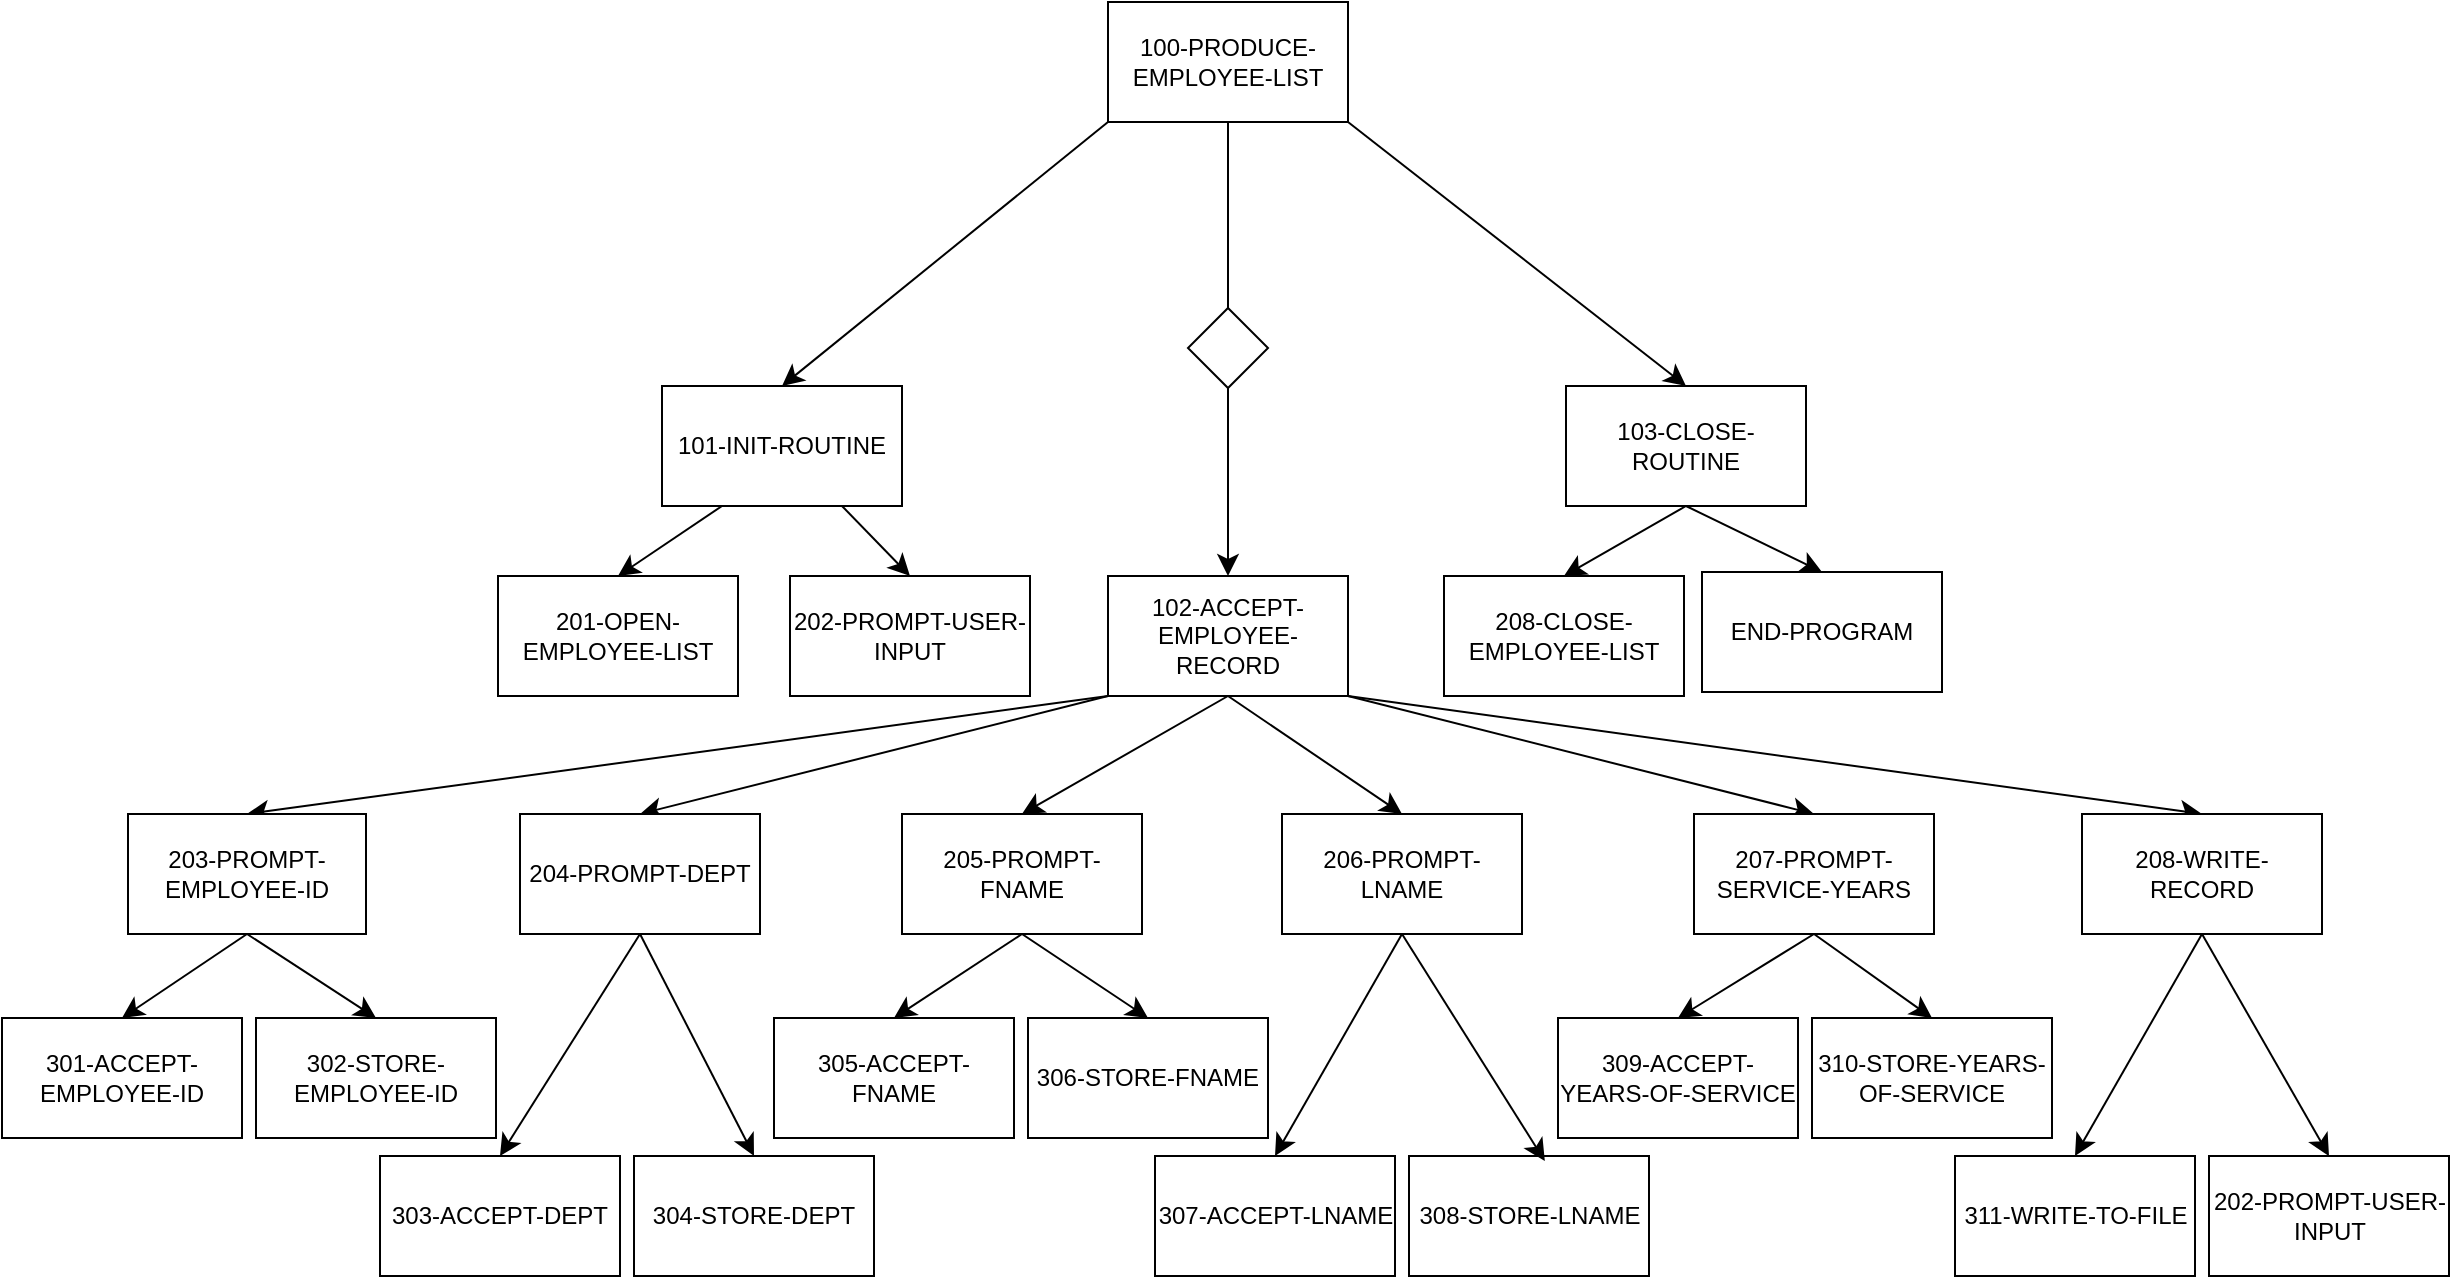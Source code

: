 <mxfile version="27.1.4">
  <diagram name="Page-1" id="BujZoUWbbAuTylbUrR1K">
    <mxGraphModel dx="1627" dy="1344" grid="0" gridSize="10" guides="1" tooltips="1" connect="1" arrows="1" fold="1" page="0" pageScale="1" pageWidth="850" pageHeight="1100" math="0" shadow="0">
      <root>
        <mxCell id="0" />
        <mxCell id="1" parent="0" />
        <mxCell id="QD17FKgBwL-icGlesGAo-3" style="edgeStyle=none;curved=1;rounded=0;orthogonalLoop=1;jettySize=auto;html=1;exitX=0;exitY=1;exitDx=0;exitDy=0;fontSize=12;startSize=8;endSize=8;entryX=0.5;entryY=0;entryDx=0;entryDy=0;" edge="1" parent="1" source="6ozQBMaHB9t8dY59FctQ-1" target="6ozQBMaHB9t8dY59FctQ-2">
          <mxGeometry relative="1" as="geometry" />
        </mxCell>
        <mxCell id="QD17FKgBwL-icGlesGAo-4" style="edgeStyle=none;curved=1;rounded=0;orthogonalLoop=1;jettySize=auto;html=1;fontSize=12;startSize=8;endSize=8;exitX=0.5;exitY=1;exitDx=0;exitDy=0;entryX=0.5;entryY=0;entryDx=0;entryDy=0;" edge="1" parent="1" source="6ozQBMaHB9t8dY59FctQ-1" target="6ozQBMaHB9t8dY59FctQ-3">
          <mxGeometry relative="1" as="geometry">
            <mxPoint x="119" y="-138" as="sourcePoint" />
            <mxPoint x="126" y="1" as="targetPoint" />
          </mxGeometry>
        </mxCell>
        <mxCell id="QD17FKgBwL-icGlesGAo-5" style="edgeStyle=none;curved=1;rounded=0;orthogonalLoop=1;jettySize=auto;html=1;exitX=1;exitY=1;exitDx=0;exitDy=0;entryX=0.5;entryY=0;entryDx=0;entryDy=0;fontSize=12;startSize=8;endSize=8;" edge="1" parent="1" source="6ozQBMaHB9t8dY59FctQ-1" target="6ozQBMaHB9t8dY59FctQ-4">
          <mxGeometry relative="1" as="geometry" />
        </mxCell>
        <mxCell id="6ozQBMaHB9t8dY59FctQ-1" value="&lt;div&gt;100-PRODUCE-EMPLOYEE-LIST&lt;/div&gt;" style="rounded=0;whiteSpace=wrap;html=1;" parent="1" vertex="1">
          <mxGeometry x="63" y="-191" width="120" height="60" as="geometry" />
        </mxCell>
        <mxCell id="QD17FKgBwL-icGlesGAo-1" style="edgeStyle=none;curved=1;rounded=0;orthogonalLoop=1;jettySize=auto;html=1;exitX=0.25;exitY=1;exitDx=0;exitDy=0;entryX=0.5;entryY=0;entryDx=0;entryDy=0;fontSize=12;startSize=8;endSize=8;" edge="1" parent="1" source="6ozQBMaHB9t8dY59FctQ-2" target="6ozQBMaHB9t8dY59FctQ-5">
          <mxGeometry relative="1" as="geometry" />
        </mxCell>
        <mxCell id="QD17FKgBwL-icGlesGAo-2" style="edgeStyle=none;curved=1;rounded=0;orthogonalLoop=1;jettySize=auto;html=1;exitX=0.75;exitY=1;exitDx=0;exitDy=0;entryX=0.5;entryY=0;entryDx=0;entryDy=0;fontSize=12;startSize=8;endSize=8;" edge="1" parent="1" source="6ozQBMaHB9t8dY59FctQ-2" target="6ozQBMaHB9t8dY59FctQ-6">
          <mxGeometry relative="1" as="geometry" />
        </mxCell>
        <mxCell id="6ozQBMaHB9t8dY59FctQ-2" value="&lt;div&gt;101-INIT-ROUTINE&lt;/div&gt;" style="rounded=0;whiteSpace=wrap;html=1;" parent="1" vertex="1">
          <mxGeometry x="-160" y="1" width="120" height="60" as="geometry" />
        </mxCell>
        <mxCell id="QD17FKgBwL-icGlesGAo-22" style="edgeStyle=none;curved=1;rounded=0;orthogonalLoop=1;jettySize=auto;html=1;exitX=0;exitY=1;exitDx=0;exitDy=0;entryX=0.5;entryY=0;entryDx=0;entryDy=0;fontSize=12;startSize=8;endSize=8;" edge="1" parent="1" source="6ozQBMaHB9t8dY59FctQ-3" target="QD17FKgBwL-icGlesGAo-7">
          <mxGeometry relative="1" as="geometry" />
        </mxCell>
        <mxCell id="QD17FKgBwL-icGlesGAo-26" style="edgeStyle=none;curved=1;rounded=0;orthogonalLoop=1;jettySize=auto;html=1;exitX=1;exitY=1;exitDx=0;exitDy=0;entryX=0.5;entryY=0;entryDx=0;entryDy=0;fontSize=12;startSize=8;endSize=8;" edge="1" parent="1" source="6ozQBMaHB9t8dY59FctQ-3" target="QD17FKgBwL-icGlesGAo-19">
          <mxGeometry relative="1" as="geometry" />
        </mxCell>
        <mxCell id="QD17FKgBwL-icGlesGAo-33" style="edgeStyle=none;curved=1;rounded=0;orthogonalLoop=1;jettySize=auto;html=1;exitX=1;exitY=1;exitDx=0;exitDy=0;entryX=0.5;entryY=0;entryDx=0;entryDy=0;fontSize=12;startSize=8;endSize=8;" edge="1" parent="1" source="6ozQBMaHB9t8dY59FctQ-3" target="QD17FKgBwL-icGlesGAo-32">
          <mxGeometry relative="1" as="geometry" />
        </mxCell>
        <mxCell id="QD17FKgBwL-icGlesGAo-34" style="edgeStyle=none;curved=1;rounded=0;orthogonalLoop=1;jettySize=auto;html=1;exitX=0;exitY=1;exitDx=0;exitDy=0;entryX=0.5;entryY=0;entryDx=0;entryDy=0;fontSize=12;startSize=8;endSize=8;" edge="1" parent="1" source="6ozQBMaHB9t8dY59FctQ-3" target="QD17FKgBwL-icGlesGAo-16">
          <mxGeometry relative="1" as="geometry" />
        </mxCell>
        <mxCell id="QD17FKgBwL-icGlesGAo-35" style="edgeStyle=none;curved=1;rounded=0;orthogonalLoop=1;jettySize=auto;html=1;exitX=0.5;exitY=1;exitDx=0;exitDy=0;entryX=0.5;entryY=0;entryDx=0;entryDy=0;fontSize=12;startSize=8;endSize=8;" edge="1" parent="1" source="6ozQBMaHB9t8dY59FctQ-3" target="QD17FKgBwL-icGlesGAo-17">
          <mxGeometry relative="1" as="geometry" />
        </mxCell>
        <mxCell id="QD17FKgBwL-icGlesGAo-38" style="edgeStyle=none;curved=1;rounded=0;orthogonalLoop=1;jettySize=auto;html=1;exitX=0.5;exitY=1;exitDx=0;exitDy=0;entryX=0.5;entryY=0;entryDx=0;entryDy=0;fontSize=12;startSize=8;endSize=8;" edge="1" parent="1" source="6ozQBMaHB9t8dY59FctQ-3" target="QD17FKgBwL-icGlesGAo-18">
          <mxGeometry relative="1" as="geometry" />
        </mxCell>
        <mxCell id="6ozQBMaHB9t8dY59FctQ-3" value="&lt;div&gt;102-ACCEPT-EMPLOYEE-RECORD&lt;/div&gt;" style="rounded=0;whiteSpace=wrap;html=1;" parent="1" vertex="1">
          <mxGeometry x="63" y="96" width="120" height="60" as="geometry" />
        </mxCell>
        <mxCell id="QD17FKgBwL-icGlesGAo-9" style="edgeStyle=none;curved=1;rounded=0;orthogonalLoop=1;jettySize=auto;html=1;exitX=0.5;exitY=1;exitDx=0;exitDy=0;entryX=0.5;entryY=0;entryDx=0;entryDy=0;fontSize=12;startSize=8;endSize=8;" edge="1" parent="1" source="6ozQBMaHB9t8dY59FctQ-4" target="QD17FKgBwL-icGlesGAo-8">
          <mxGeometry relative="1" as="geometry" />
        </mxCell>
        <mxCell id="QD17FKgBwL-icGlesGAo-10" style="edgeStyle=none;curved=1;rounded=0;orthogonalLoop=1;jettySize=auto;html=1;exitX=0.5;exitY=1;exitDx=0;exitDy=0;entryX=0.5;entryY=0;entryDx=0;entryDy=0;fontSize=12;startSize=8;endSize=8;" edge="1" parent="1" source="6ozQBMaHB9t8dY59FctQ-4" target="QD17FKgBwL-icGlesGAo-6">
          <mxGeometry relative="1" as="geometry" />
        </mxCell>
        <mxCell id="6ozQBMaHB9t8dY59FctQ-4" value="&lt;div&gt;103-CLOSE-ROUTINE&lt;/div&gt;" style="rounded=0;whiteSpace=wrap;html=1;" parent="1" vertex="1">
          <mxGeometry x="292" y="1" width="120" height="60" as="geometry" />
        </mxCell>
        <mxCell id="6ozQBMaHB9t8dY59FctQ-5" value="&lt;div&gt;201-OPEN-EMPLOYEE-LIST&lt;/div&gt;" style="rounded=0;whiteSpace=wrap;html=1;" parent="1" vertex="1">
          <mxGeometry x="-242" y="96" width="120" height="60" as="geometry" />
        </mxCell>
        <mxCell id="6ozQBMaHB9t8dY59FctQ-6" value="&lt;div&gt;202-PROMPT-USER-INPUT&lt;/div&gt;" style="rounded=0;whiteSpace=wrap;html=1;" parent="1" vertex="1">
          <mxGeometry x="-96" y="96" width="120" height="60" as="geometry" />
        </mxCell>
        <mxCell id="QD17FKgBwL-icGlesGAo-6" value="END-PROGRAM" style="rounded=0;whiteSpace=wrap;html=1;" vertex="1" parent="1">
          <mxGeometry x="360" y="94" width="120" height="60" as="geometry" />
        </mxCell>
        <mxCell id="QD17FKgBwL-icGlesGAo-41" style="edgeStyle=none;curved=1;rounded=0;orthogonalLoop=1;jettySize=auto;html=1;exitX=0.5;exitY=1;exitDx=0;exitDy=0;entryX=0.5;entryY=0;entryDx=0;entryDy=0;fontSize=12;startSize=8;endSize=8;" edge="1" parent="1" source="QD17FKgBwL-icGlesGAo-7" target="QD17FKgBwL-icGlesGAo-20">
          <mxGeometry relative="1" as="geometry" />
        </mxCell>
        <mxCell id="QD17FKgBwL-icGlesGAo-42" style="edgeStyle=none;curved=1;rounded=0;orthogonalLoop=1;jettySize=auto;html=1;exitX=0.5;exitY=1;exitDx=0;exitDy=0;entryX=0.5;entryY=0;entryDx=0;entryDy=0;fontSize=12;startSize=8;endSize=8;" edge="1" parent="1" source="QD17FKgBwL-icGlesGAo-7" target="QD17FKgBwL-icGlesGAo-21">
          <mxGeometry relative="1" as="geometry" />
        </mxCell>
        <mxCell id="QD17FKgBwL-icGlesGAo-7" value="&lt;div&gt;203-PROMPT-EMPLOYEE-ID&lt;/div&gt;" style="rounded=0;whiteSpace=wrap;html=1;" vertex="1" parent="1">
          <mxGeometry x="-427" y="215" width="119" height="60" as="geometry" />
        </mxCell>
        <mxCell id="QD17FKgBwL-icGlesGAo-8" value="208-CLOSE-EMPLOYEE-LIST" style="rounded=0;whiteSpace=wrap;html=1;" vertex="1" parent="1">
          <mxGeometry x="231" y="96" width="120" height="60" as="geometry" />
        </mxCell>
        <mxCell id="QD17FKgBwL-icGlesGAo-11" value="" style="rhombus;whiteSpace=wrap;html=1;" vertex="1" parent="1">
          <mxGeometry x="103" y="-38" width="40" height="40" as="geometry" />
        </mxCell>
        <mxCell id="QD17FKgBwL-icGlesGAo-45" style="edgeStyle=none;curved=1;rounded=0;orthogonalLoop=1;jettySize=auto;html=1;exitX=0.5;exitY=1;exitDx=0;exitDy=0;entryX=0.5;entryY=0;entryDx=0;entryDy=0;fontSize=12;startSize=8;endSize=8;" edge="1" parent="1" source="QD17FKgBwL-icGlesGAo-16" target="QD17FKgBwL-icGlesGAo-43">
          <mxGeometry relative="1" as="geometry" />
        </mxCell>
        <mxCell id="QD17FKgBwL-icGlesGAo-46" style="edgeStyle=none;curved=1;rounded=0;orthogonalLoop=1;jettySize=auto;html=1;exitX=0.5;exitY=1;exitDx=0;exitDy=0;entryX=0.5;entryY=0;entryDx=0;entryDy=0;fontSize=12;startSize=8;endSize=8;" edge="1" parent="1" source="QD17FKgBwL-icGlesGAo-16" target="QD17FKgBwL-icGlesGAo-44">
          <mxGeometry relative="1" as="geometry" />
        </mxCell>
        <mxCell id="QD17FKgBwL-icGlesGAo-16" value="&lt;div&gt;204-PROMPT-DEPT&lt;/div&gt;" style="rounded=0;whiteSpace=wrap;html=1;" vertex="1" parent="1">
          <mxGeometry x="-231" y="215" width="120" height="60" as="geometry" />
        </mxCell>
        <mxCell id="QD17FKgBwL-icGlesGAo-57" style="edgeStyle=none;curved=1;rounded=0;orthogonalLoop=1;jettySize=auto;html=1;exitX=0.5;exitY=1;exitDx=0;exitDy=0;entryX=0.5;entryY=0;entryDx=0;entryDy=0;fontSize=12;startSize=8;endSize=8;" edge="1" parent="1" source="QD17FKgBwL-icGlesGAo-17" target="QD17FKgBwL-icGlesGAo-51">
          <mxGeometry relative="1" as="geometry" />
        </mxCell>
        <mxCell id="QD17FKgBwL-icGlesGAo-17" value="&lt;div&gt;206-PROMPT-LNAME&lt;/div&gt;" style="rounded=0;whiteSpace=wrap;html=1;" vertex="1" parent="1">
          <mxGeometry x="150" y="215" width="120" height="60" as="geometry" />
        </mxCell>
        <mxCell id="QD17FKgBwL-icGlesGAo-49" style="edgeStyle=none;curved=1;rounded=0;orthogonalLoop=1;jettySize=auto;html=1;exitX=0.5;exitY=1;exitDx=0;exitDy=0;entryX=0.5;entryY=0;entryDx=0;entryDy=0;fontSize=12;startSize=8;endSize=8;" edge="1" parent="1" source="QD17FKgBwL-icGlesGAo-18" target="QD17FKgBwL-icGlesGAo-47">
          <mxGeometry relative="1" as="geometry" />
        </mxCell>
        <mxCell id="QD17FKgBwL-icGlesGAo-50" style="edgeStyle=none;curved=1;rounded=0;orthogonalLoop=1;jettySize=auto;html=1;exitX=0.5;exitY=1;exitDx=0;exitDy=0;entryX=0.5;entryY=0;entryDx=0;entryDy=0;fontSize=12;startSize=8;endSize=8;" edge="1" parent="1" source="QD17FKgBwL-icGlesGAo-18" target="QD17FKgBwL-icGlesGAo-48">
          <mxGeometry relative="1" as="geometry" />
        </mxCell>
        <mxCell id="QD17FKgBwL-icGlesGAo-18" value="&lt;div&gt;205-PROMPT-FNAME&lt;/div&gt;" style="rounded=0;whiteSpace=wrap;html=1;" vertex="1" parent="1">
          <mxGeometry x="-40" y="215" width="120" height="60" as="geometry" />
        </mxCell>
        <mxCell id="QD17FKgBwL-icGlesGAo-59" style="edgeStyle=none;curved=1;rounded=0;orthogonalLoop=1;jettySize=auto;html=1;exitX=0.5;exitY=1;exitDx=0;exitDy=0;entryX=0.5;entryY=0;entryDx=0;entryDy=0;fontSize=12;startSize=8;endSize=8;" edge="1" parent="1" source="QD17FKgBwL-icGlesGAo-19" target="QD17FKgBwL-icGlesGAo-53">
          <mxGeometry relative="1" as="geometry" />
        </mxCell>
        <mxCell id="QD17FKgBwL-icGlesGAo-60" style="edgeStyle=none;curved=1;rounded=0;orthogonalLoop=1;jettySize=auto;html=1;exitX=0.5;exitY=1;exitDx=0;exitDy=0;entryX=0.5;entryY=0;entryDx=0;entryDy=0;fontSize=12;startSize=8;endSize=8;" edge="1" parent="1" source="QD17FKgBwL-icGlesGAo-19" target="QD17FKgBwL-icGlesGAo-54">
          <mxGeometry relative="1" as="geometry" />
        </mxCell>
        <mxCell id="QD17FKgBwL-icGlesGAo-19" value="&lt;div&gt;207-PROMPT-SERVICE-YEARS&lt;/div&gt;" style="rounded=0;whiteSpace=wrap;html=1;" vertex="1" parent="1">
          <mxGeometry x="356" y="215" width="120" height="60" as="geometry" />
        </mxCell>
        <mxCell id="QD17FKgBwL-icGlesGAo-20" value="&lt;div&gt;301-ACCEPT-EMPLOYEE-ID&lt;/div&gt;" style="rounded=0;whiteSpace=wrap;html=1;" vertex="1" parent="1">
          <mxGeometry x="-490" y="317" width="120" height="60" as="geometry" />
        </mxCell>
        <mxCell id="QD17FKgBwL-icGlesGAo-21" value="&lt;div&gt;302-STORE-EMPLOYEE-ID&lt;/div&gt;" style="rounded=0;whiteSpace=wrap;html=1;" vertex="1" parent="1">
          <mxGeometry x="-363" y="317" width="120" height="60" as="geometry" />
        </mxCell>
        <mxCell id="QD17FKgBwL-icGlesGAo-61" style="edgeStyle=none;curved=1;rounded=0;orthogonalLoop=1;jettySize=auto;html=1;exitX=0.5;exitY=1;exitDx=0;exitDy=0;entryX=0.5;entryY=0;entryDx=0;entryDy=0;fontSize=12;startSize=8;endSize=8;" edge="1" parent="1" source="QD17FKgBwL-icGlesGAo-32" target="QD17FKgBwL-icGlesGAo-55">
          <mxGeometry relative="1" as="geometry" />
        </mxCell>
        <mxCell id="QD17FKgBwL-icGlesGAo-62" style="edgeStyle=none;curved=1;rounded=0;orthogonalLoop=1;jettySize=auto;html=1;exitX=0.5;exitY=1;exitDx=0;exitDy=0;entryX=0.5;entryY=0;entryDx=0;entryDy=0;fontSize=12;startSize=8;endSize=8;" edge="1" parent="1" source="QD17FKgBwL-icGlesGAo-32" target="QD17FKgBwL-icGlesGAo-56">
          <mxGeometry relative="1" as="geometry" />
        </mxCell>
        <mxCell id="QD17FKgBwL-icGlesGAo-32" value="&lt;div&gt;208-WRITE-RECORD&lt;/div&gt;" style="rounded=0;whiteSpace=wrap;html=1;" vertex="1" parent="1">
          <mxGeometry x="550" y="215" width="120" height="60" as="geometry" />
        </mxCell>
        <mxCell id="QD17FKgBwL-icGlesGAo-43" value="&lt;div&gt;303-ACCEPT-DEPT&lt;/div&gt;" style="rounded=0;whiteSpace=wrap;html=1;" vertex="1" parent="1">
          <mxGeometry x="-301" y="386" width="120" height="60" as="geometry" />
        </mxCell>
        <mxCell id="QD17FKgBwL-icGlesGAo-44" value="304-STORE-DEPT" style="rounded=0;whiteSpace=wrap;html=1;" vertex="1" parent="1">
          <mxGeometry x="-174" y="386" width="120" height="60" as="geometry" />
        </mxCell>
        <mxCell id="QD17FKgBwL-icGlesGAo-47" value="305-ACCEPT-FNAME" style="rounded=0;whiteSpace=wrap;html=1;" vertex="1" parent="1">
          <mxGeometry x="-104" y="317" width="120" height="60" as="geometry" />
        </mxCell>
        <mxCell id="QD17FKgBwL-icGlesGAo-48" value="306-STORE-FNAME" style="rounded=0;whiteSpace=wrap;html=1;" vertex="1" parent="1">
          <mxGeometry x="23" y="317" width="120" height="60" as="geometry" />
        </mxCell>
        <mxCell id="QD17FKgBwL-icGlesGAo-51" value="307-ACCEPT-LNAME" style="rounded=0;whiteSpace=wrap;html=1;" vertex="1" parent="1">
          <mxGeometry x="86.5" y="386" width="120" height="60" as="geometry" />
        </mxCell>
        <mxCell id="QD17FKgBwL-icGlesGAo-52" value="308-STORE-LNAME" style="rounded=0;whiteSpace=wrap;html=1;" vertex="1" parent="1">
          <mxGeometry x="213.5" y="386" width="120" height="60" as="geometry" />
        </mxCell>
        <mxCell id="QD17FKgBwL-icGlesGAo-53" value="309-ACCEPT-YEARS-OF-SERVICE" style="rounded=0;whiteSpace=wrap;html=1;" vertex="1" parent="1">
          <mxGeometry x="288" y="317" width="120" height="60" as="geometry" />
        </mxCell>
        <mxCell id="QD17FKgBwL-icGlesGAo-54" value="310-STORE-YEARS-OF-SERVICE" style="rounded=0;whiteSpace=wrap;html=1;" vertex="1" parent="1">
          <mxGeometry x="415" y="317" width="120" height="60" as="geometry" />
        </mxCell>
        <mxCell id="QD17FKgBwL-icGlesGAo-55" value="311-WRITE-TO-FILE" style="rounded=0;whiteSpace=wrap;html=1;" vertex="1" parent="1">
          <mxGeometry x="486.5" y="386" width="120" height="60" as="geometry" />
        </mxCell>
        <mxCell id="QD17FKgBwL-icGlesGAo-56" value="202-PROMPT-USER-INPUT" style="rounded=0;whiteSpace=wrap;html=1;" vertex="1" parent="1">
          <mxGeometry x="613.5" y="386" width="120" height="60" as="geometry" />
        </mxCell>
        <mxCell id="QD17FKgBwL-icGlesGAo-58" style="edgeStyle=none;curved=1;rounded=0;orthogonalLoop=1;jettySize=auto;html=1;exitX=0.5;exitY=1;exitDx=0;exitDy=0;entryX=0.566;entryY=0.042;entryDx=0;entryDy=0;entryPerimeter=0;fontSize=12;startSize=8;endSize=8;" edge="1" parent="1" source="QD17FKgBwL-icGlesGAo-17" target="QD17FKgBwL-icGlesGAo-52">
          <mxGeometry relative="1" as="geometry" />
        </mxCell>
      </root>
    </mxGraphModel>
  </diagram>
</mxfile>
